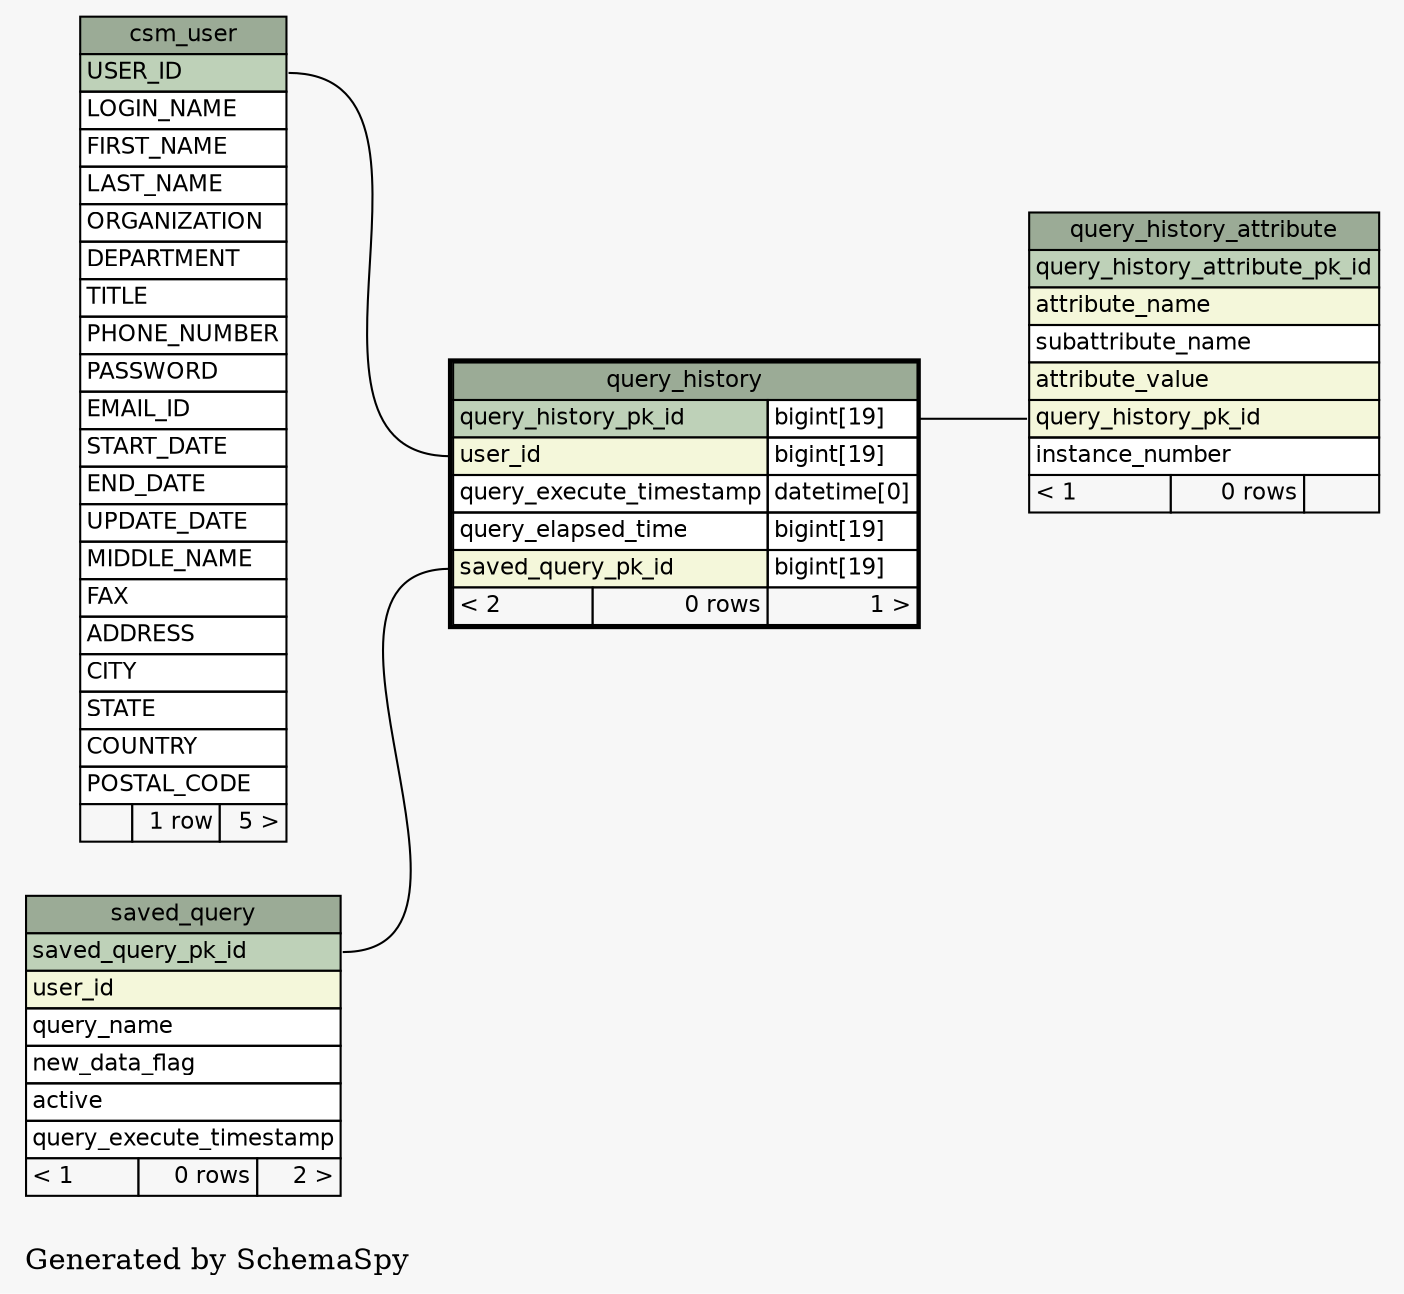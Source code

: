// dot 2.16.1 on Linux 2.6.25.6-27.fc8
digraph "oneDegreeRelationshipsGraph" {
  graph [
    rankdir="RL"
    bgcolor="#f7f7f7"
    label="\nGenerated by SchemaSpy"
    labeljust="l"
  ];
  node [
    fontname="Helvetica"
    fontsize="11"
    shape="plaintext"
  ];
  edge [
    arrowsize="0.8"
  ];
  "query_history":"saved_query_pk_id":w -> "saved_query":"saved_query_pk_id":e [arrowtail=crowodot arrowhead=none];
  "query_history":"user_id":w -> "csm_user":"USER_ID":e [arrowtail=crowodot arrowhead=none];
  "query_history_attribute":"query_history_pk_id":w -> "query_history":"query_history_pk_id.type":e [arrowtail=crowodot arrowhead=none];
  "csm_user" [
    label=<
    <TABLE BORDER="0" CELLBORDER="1" CELLSPACING="0" BGCOLOR="#ffffff">
      <TR><TD PORT="csm_user.heading" COLSPAN="3" BGCOLOR="#9bab96" ALIGN="CENTER">csm_user</TD></TR>
      <TR><TD PORT="USER_ID" COLSPAN="3" BGCOLOR="#bed1b8" ALIGN="LEFT">USER_ID</TD></TR>
      <TR><TD PORT="LOGIN_NAME" COLSPAN="3" ALIGN="LEFT">LOGIN_NAME</TD></TR>
      <TR><TD PORT="FIRST_NAME" COLSPAN="3" ALIGN="LEFT">FIRST_NAME</TD></TR>
      <TR><TD PORT="LAST_NAME" COLSPAN="3" ALIGN="LEFT">LAST_NAME</TD></TR>
      <TR><TD PORT="ORGANIZATION" COLSPAN="3" ALIGN="LEFT">ORGANIZATION</TD></TR>
      <TR><TD PORT="DEPARTMENT" COLSPAN="3" ALIGN="LEFT">DEPARTMENT</TD></TR>
      <TR><TD PORT="TITLE" COLSPAN="3" ALIGN="LEFT">TITLE</TD></TR>
      <TR><TD PORT="PHONE_NUMBER" COLSPAN="3" ALIGN="LEFT">PHONE_NUMBER</TD></TR>
      <TR><TD PORT="PASSWORD" COLSPAN="3" ALIGN="LEFT">PASSWORD</TD></TR>
      <TR><TD PORT="EMAIL_ID" COLSPAN="3" ALIGN="LEFT">EMAIL_ID</TD></TR>
      <TR><TD PORT="START_DATE" COLSPAN="3" ALIGN="LEFT">START_DATE</TD></TR>
      <TR><TD PORT="END_DATE" COLSPAN="3" ALIGN="LEFT">END_DATE</TD></TR>
      <TR><TD PORT="UPDATE_DATE" COLSPAN="3" ALIGN="LEFT">UPDATE_DATE</TD></TR>
      <TR><TD PORT="MIDDLE_NAME" COLSPAN="3" ALIGN="LEFT">MIDDLE_NAME</TD></TR>
      <TR><TD PORT="FAX" COLSPAN="3" ALIGN="LEFT">FAX</TD></TR>
      <TR><TD PORT="ADDRESS" COLSPAN="3" ALIGN="LEFT">ADDRESS</TD></TR>
      <TR><TD PORT="CITY" COLSPAN="3" ALIGN="LEFT">CITY</TD></TR>
      <TR><TD PORT="STATE" COLSPAN="3" ALIGN="LEFT">STATE</TD></TR>
      <TR><TD PORT="COUNTRY" COLSPAN="3" ALIGN="LEFT">COUNTRY</TD></TR>
      <TR><TD PORT="POSTAL_CODE" COLSPAN="3" ALIGN="LEFT">POSTAL_CODE</TD></TR>
      <TR><TD ALIGN="LEFT" BGCOLOR="#f7f7f7">  </TD><TD ALIGN="RIGHT" BGCOLOR="#f7f7f7">1 row</TD><TD ALIGN="RIGHT" BGCOLOR="#f7f7f7">5 &gt;</TD></TR>
    </TABLE>>
    URL="csm_user.html#graph"
    tooltip="csm_user"
  ];
  "query_history" [
    label=<
    <TABLE BORDER="2" CELLBORDER="1" CELLSPACING="0" BGCOLOR="#ffffff">
      <TR><TD PORT="query_history.heading" COLSPAN="3" BGCOLOR="#9bab96" ALIGN="CENTER">query_history</TD></TR>
      <TR><TD PORT="query_history_pk_id" COLSPAN="2" BGCOLOR="#bed1b8" ALIGN="LEFT">query_history_pk_id</TD><TD PORT="query_history_pk_id.type" ALIGN="LEFT">bigint[19]</TD></TR>
      <TR><TD PORT="user_id" COLSPAN="2" BGCOLOR="#f4f7da" ALIGN="LEFT">user_id</TD><TD PORT="user_id.type" ALIGN="LEFT">bigint[19]</TD></TR>
      <TR><TD PORT="query_execute_timestamp" COLSPAN="2" ALIGN="LEFT">query_execute_timestamp</TD><TD PORT="query_execute_timestamp.type" ALIGN="LEFT">datetime[0]</TD></TR>
      <TR><TD PORT="query_elapsed_time" COLSPAN="2" ALIGN="LEFT">query_elapsed_time</TD><TD PORT="query_elapsed_time.type" ALIGN="LEFT">bigint[19]</TD></TR>
      <TR><TD PORT="saved_query_pk_id" COLSPAN="2" BGCOLOR="#f4f7da" ALIGN="LEFT">saved_query_pk_id</TD><TD PORT="saved_query_pk_id.type" ALIGN="LEFT">bigint[19]</TD></TR>
      <TR><TD ALIGN="LEFT" BGCOLOR="#f7f7f7">&lt; 2</TD><TD ALIGN="RIGHT" BGCOLOR="#f7f7f7">0 rows</TD><TD ALIGN="RIGHT" BGCOLOR="#f7f7f7">1 &gt;</TD></TR>
    </TABLE>>
    URL="query_history.html#"
    tooltip="query_history"
  ];
  "query_history_attribute" [
    label=<
    <TABLE BORDER="0" CELLBORDER="1" CELLSPACING="0" BGCOLOR="#ffffff">
      <TR><TD PORT="query_history_attribute.heading" COLSPAN="3" BGCOLOR="#9bab96" ALIGN="CENTER">query_history_attribute</TD></TR>
      <TR><TD PORT="query_history_attribute_pk_id" COLSPAN="3" BGCOLOR="#bed1b8" ALIGN="LEFT">query_history_attribute_pk_id</TD></TR>
      <TR><TD PORT="attribute_name" COLSPAN="3" BGCOLOR="#f4f7da" ALIGN="LEFT">attribute_name</TD></TR>
      <TR><TD PORT="subattribute_name" COLSPAN="3" ALIGN="LEFT">subattribute_name</TD></TR>
      <TR><TD PORT="attribute_value" COLSPAN="3" BGCOLOR="#f4f7da" ALIGN="LEFT">attribute_value</TD></TR>
      <TR><TD PORT="query_history_pk_id" COLSPAN="3" BGCOLOR="#f4f7da" ALIGN="LEFT">query_history_pk_id</TD></TR>
      <TR><TD PORT="instance_number" COLSPAN="3" ALIGN="LEFT">instance_number</TD></TR>
      <TR><TD ALIGN="LEFT" BGCOLOR="#f7f7f7">&lt; 1</TD><TD ALIGN="RIGHT" BGCOLOR="#f7f7f7">0 rows</TD><TD ALIGN="RIGHT" BGCOLOR="#f7f7f7">  </TD></TR>
    </TABLE>>
    URL="query_history_attribute.html#graph"
    tooltip="query_history_attribute"
  ];
  "saved_query" [
    label=<
    <TABLE BORDER="0" CELLBORDER="1" CELLSPACING="0" BGCOLOR="#ffffff">
      <TR><TD PORT="saved_query.heading" COLSPAN="3" BGCOLOR="#9bab96" ALIGN="CENTER">saved_query</TD></TR>
      <TR><TD PORT="saved_query_pk_id" COLSPAN="3" BGCOLOR="#bed1b8" ALIGN="LEFT">saved_query_pk_id</TD></TR>
      <TR><TD PORT="user_id" COLSPAN="3" BGCOLOR="#f4f7da" ALIGN="LEFT">user_id</TD></TR>
      <TR><TD PORT="query_name" COLSPAN="3" ALIGN="LEFT">query_name</TD></TR>
      <TR><TD PORT="new_data_flag" COLSPAN="3" ALIGN="LEFT">new_data_flag</TD></TR>
      <TR><TD PORT="active" COLSPAN="3" ALIGN="LEFT">active</TD></TR>
      <TR><TD PORT="query_execute_timestamp" COLSPAN="3" ALIGN="LEFT">query_execute_timestamp</TD></TR>
      <TR><TD ALIGN="LEFT" BGCOLOR="#f7f7f7">&lt; 1</TD><TD ALIGN="RIGHT" BGCOLOR="#f7f7f7">0 rows</TD><TD ALIGN="RIGHT" BGCOLOR="#f7f7f7">2 &gt;</TD></TR>
    </TABLE>>
    URL="saved_query.html#graph"
    tooltip="saved_query"
  ];
}

